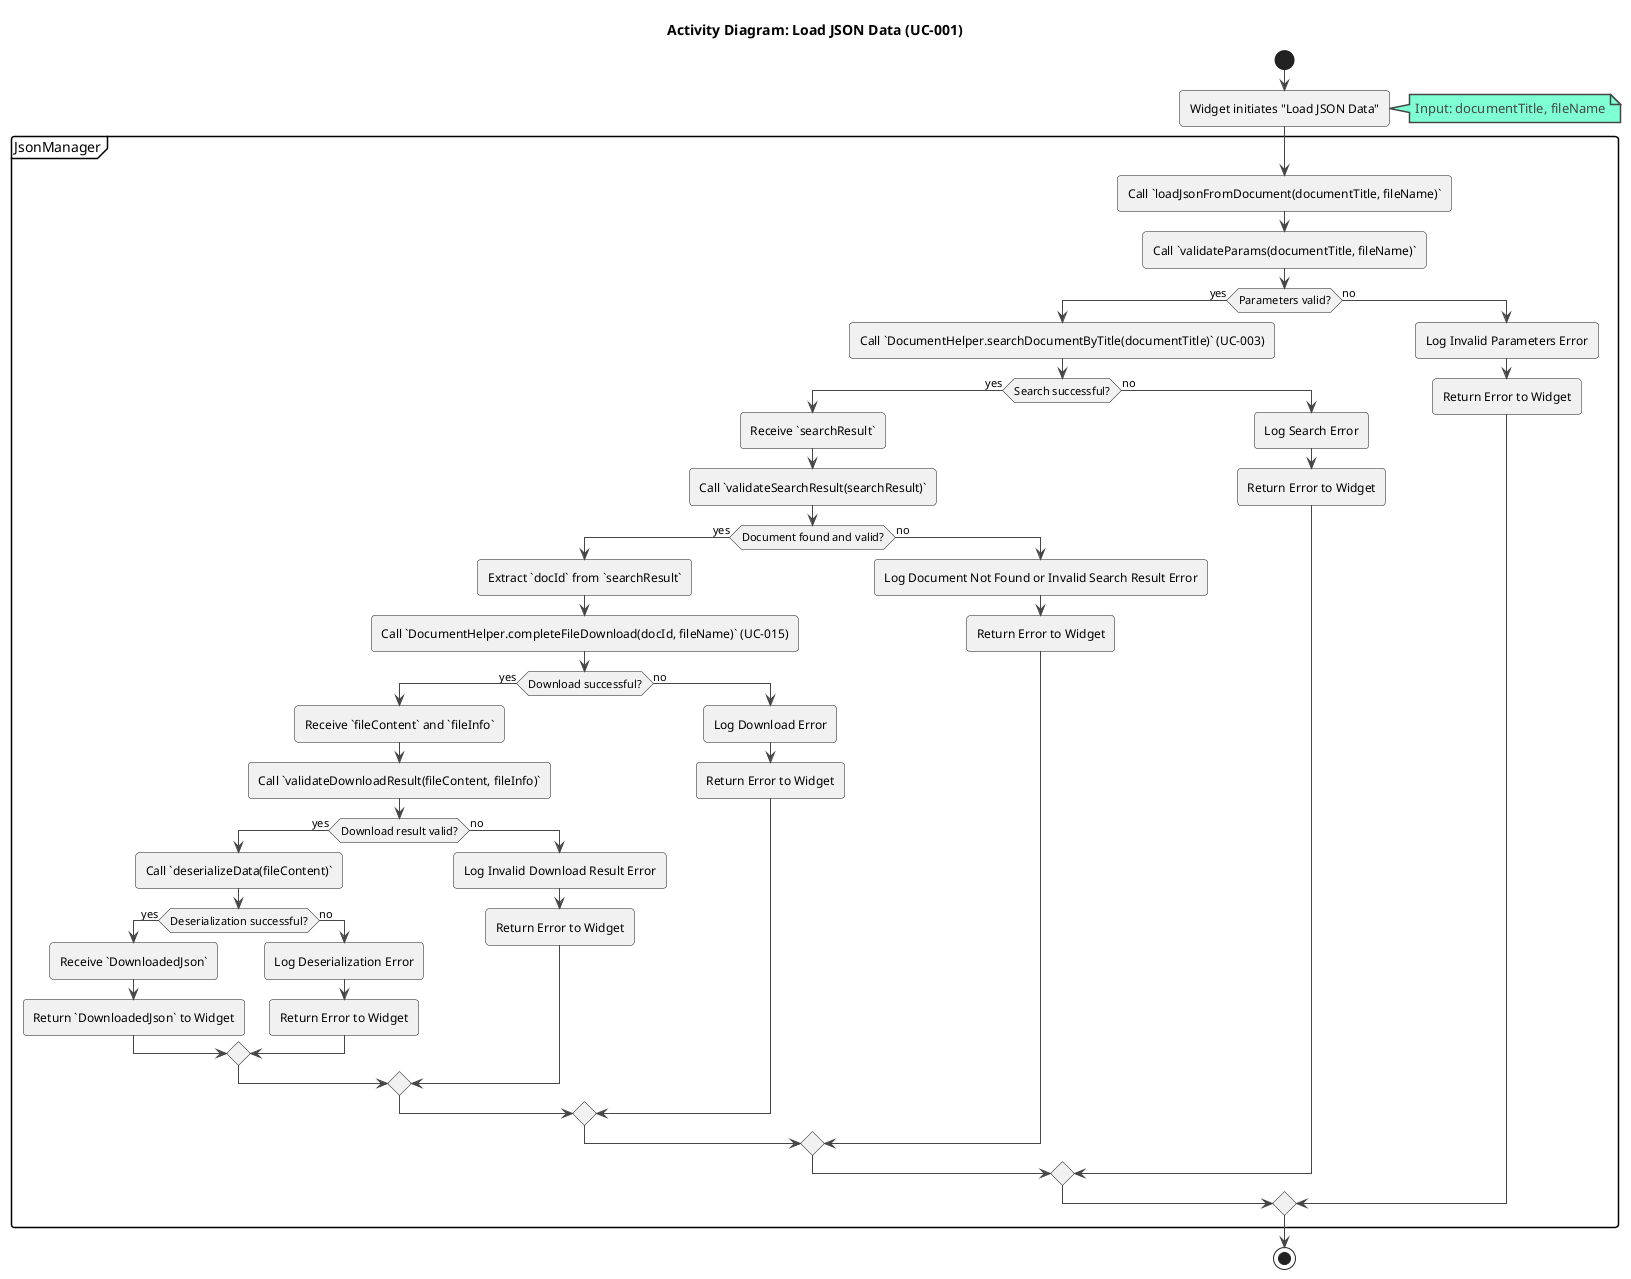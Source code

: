 @startuml AD-001_Load_JSON_Data
!theme vibrant
title Activity Diagram: Load JSON Data (UC-001)

start

:Widget initiates "Load JSON Data";
note right: Input: documentTitle, fileName

partition "JsonManager" {
    :Call `loadJsonFromDocument(documentTitle, fileName)`;

    :Call `validateParams(documentTitle, fileName)`;
    if (Parameters valid?) then (yes)
        :Call `DocumentHelper.searchDocumentByTitle(documentTitle)` (UC-003);
        if (Search successful?) then (yes)
            :Receive `searchResult`;
            :Call `validateSearchResult(searchResult)`;
            if (Document found and valid?) then (yes)
                :Extract `docId` from `searchResult`;
                :Call `DocumentHelper.completeFileDownload(docId, fileName)` (UC-015);
                ' This internally calls:
                ' 1. Get Document Files Metadata (or our getDocumentDetailsById) to find fileId
                ' 2. Get Download Ticket (UC-004)
                ' 3. Download File from FCS (UC-014)
                if (Download successful?) then (yes)
                    :Receive `fileContent` and `fileInfo`;
                    :Call `validateDownloadResult(fileContent, fileInfo)`;
                    if (Download result valid?) then (yes)
                        :Call `deserializeData(fileContent)`;
                        if (Deserialization successful?) then (yes)
                            :Receive `DownloadedJson`;
                            :Return `DownloadedJson` to Widget;
                        else (no)
                            :Log Deserialization Error;
                            :Return Error to Widget;
                        endif
                    else (no)
                        :Log Invalid Download Result Error;
                        :Return Error to Widget;
                    endif
                else (no)
                    :Log Download Error;
                    :Return Error to Widget;
                endif
            else (no)
                :Log Document Not Found or Invalid Search Result Error;
                :Return Error to Widget;
            endif
        else (no)
            :Log Search Error;
            :Return Error to Widget;
        endif
    else (no)
        :Log Invalid Parameters Error;
        :Return Error to Widget;
    endif
}

stop

@enduml
